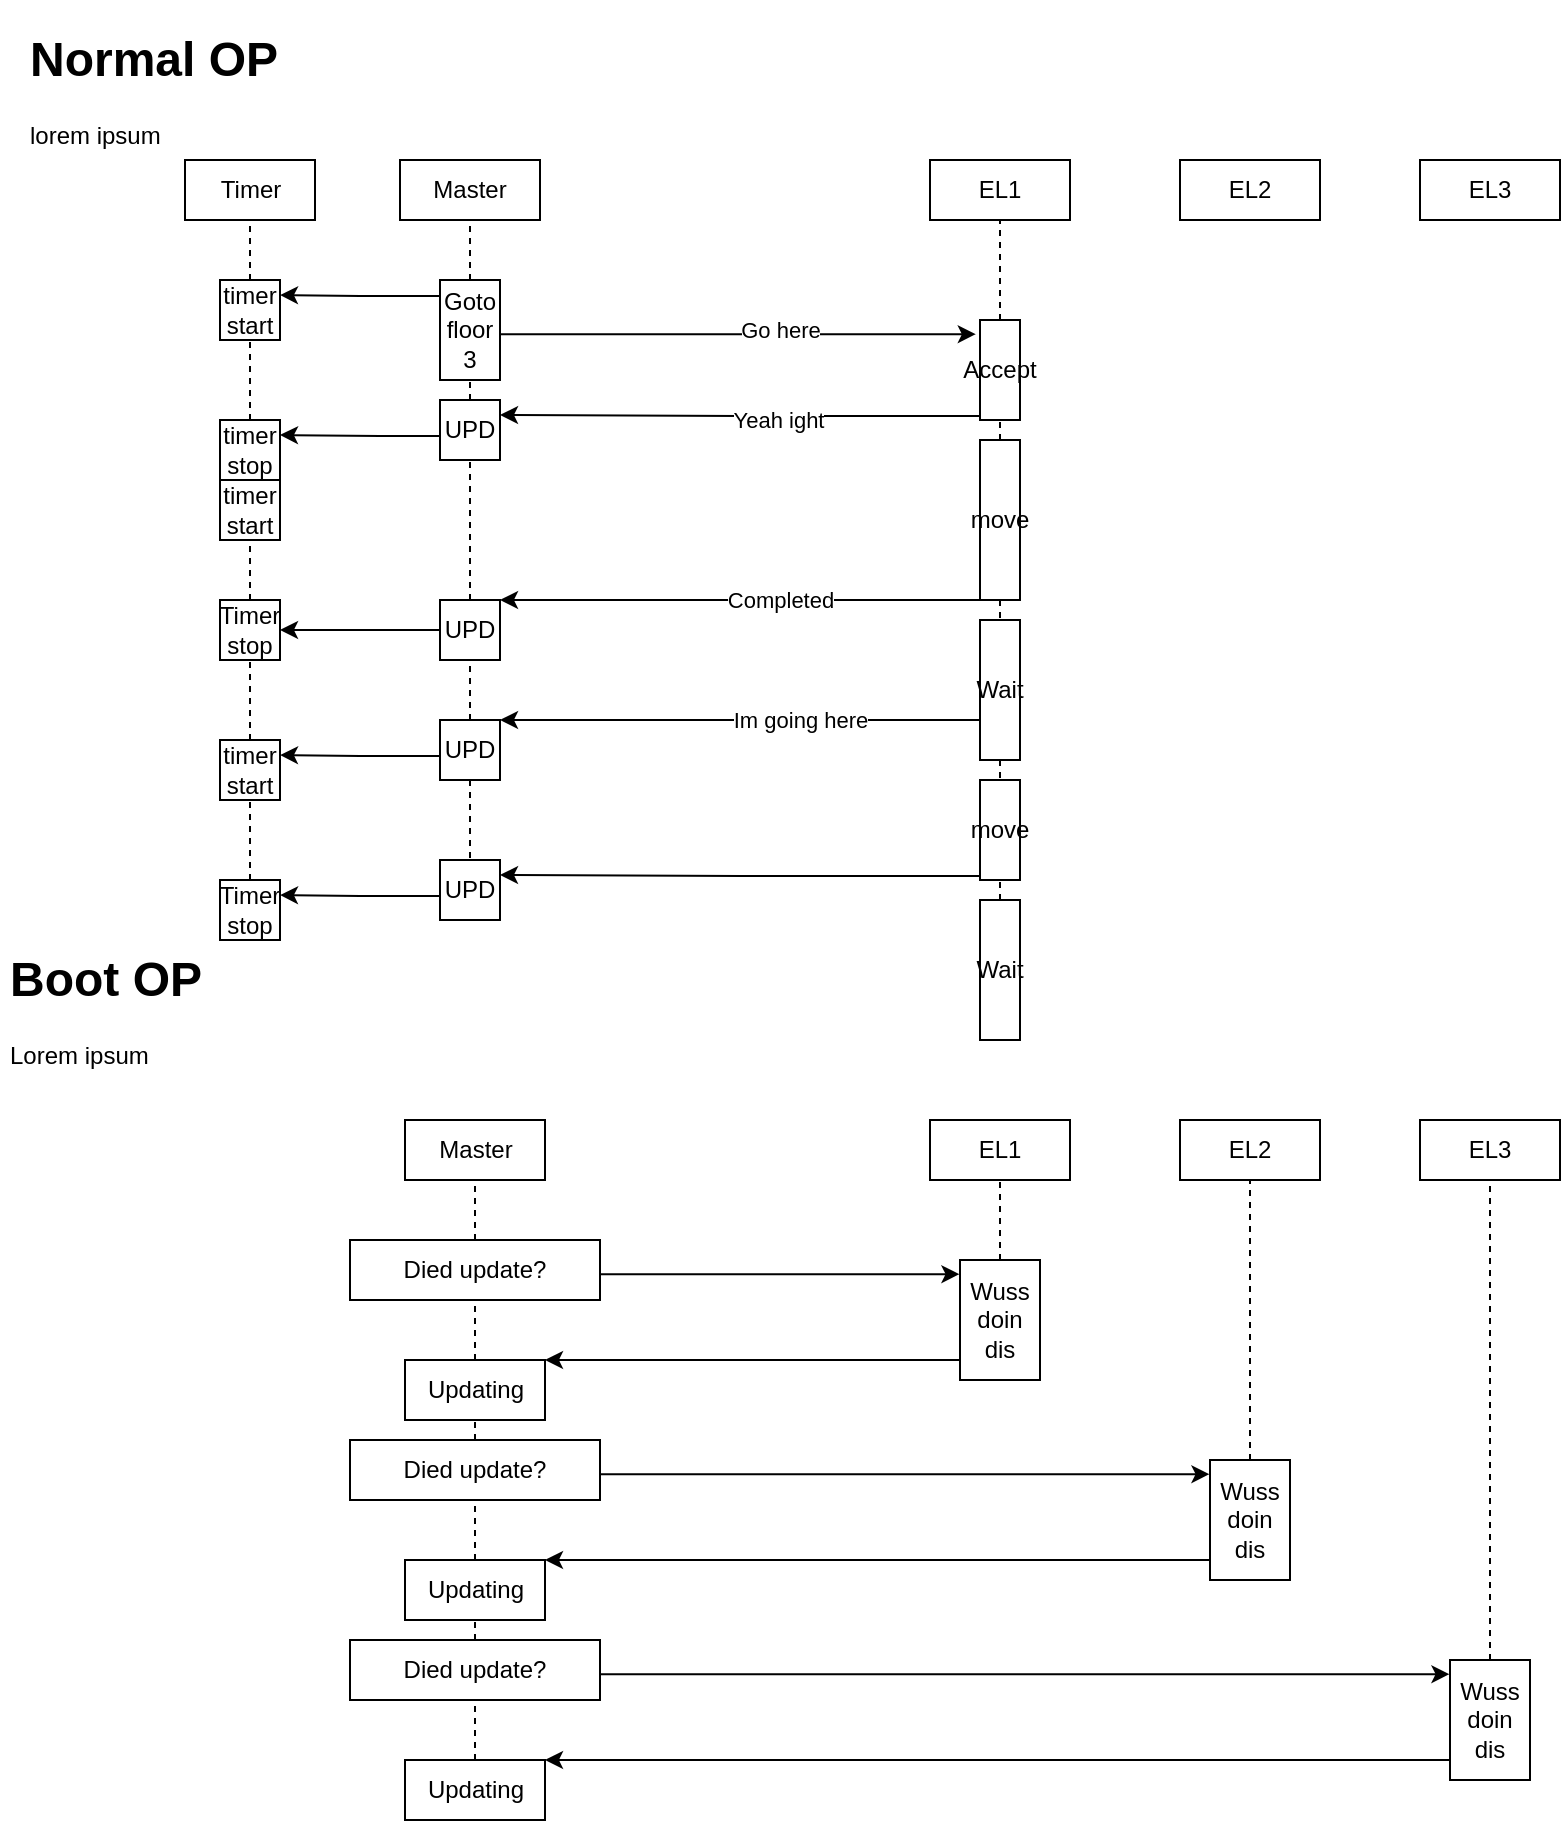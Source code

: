 <mxfile version="15.9.1" type="device"><diagram id="T0W9QhTTFCzbgpTDIzI1" name="Page-1"><mxGraphModel dx="1422" dy="737" grid="1" gridSize="10" guides="1" tooltips="1" connect="1" arrows="1" fold="1" page="1" pageScale="1" pageWidth="850" pageHeight="1100" math="0" shadow="0"><root><mxCell id="0"/><mxCell id="1" parent="0"/><mxCell id="XxJc476vWepc84doUB1_-2" value="Master" style="rounded=0;whiteSpace=wrap;html=1;" parent="1" vertex="1"><mxGeometry x="200" y="80" width="70" height="30" as="geometry"/></mxCell><mxCell id="XxJc476vWepc84doUB1_-3" value="EL1" style="rounded=0;whiteSpace=wrap;html=1;" parent="1" vertex="1"><mxGeometry x="465" y="80" width="70" height="30" as="geometry"/></mxCell><mxCell id="XxJc476vWepc84doUB1_-4" value="EL2" style="rounded=0;whiteSpace=wrap;html=1;" parent="1" vertex="1"><mxGeometry x="590" y="80" width="70" height="30" as="geometry"/></mxCell><mxCell id="XxJc476vWepc84doUB1_-5" value="EL3" style="rounded=0;whiteSpace=wrap;html=1;" parent="1" vertex="1"><mxGeometry x="710" y="80" width="70" height="30" as="geometry"/></mxCell><mxCell id="XxJc476vWepc84doUB1_-85" style="edgeStyle=orthogonalEdgeStyle;rounded=0;orthogonalLoop=1;jettySize=auto;html=1;exitX=1;exitY=0.5;exitDx=0;exitDy=0;entryX=-0.105;entryY=0.142;entryDx=0;entryDy=0;entryPerimeter=0;" parent="1" source="XxJc476vWepc84doUB1_-8" target="XxJc476vWepc84doUB1_-84" edge="1"><mxGeometry relative="1" as="geometry"><Array as="points"><mxPoint x="250" y="167"/></Array></mxGeometry></mxCell><mxCell id="XxJc476vWepc84doUB1_-88" value="Go here" style="edgeLabel;html=1;align=center;verticalAlign=middle;resizable=0;points=[];" parent="XxJc476vWepc84doUB1_-85" vertex="1" connectable="0"><mxGeometry x="-0.333" y="-1" relative="1" as="geometry"><mxPoint x="62" y="-3" as="offset"/></mxGeometry></mxCell><mxCell id="-WZfxSAb4rY9F-pq63VQ-7" style="edgeStyle=orthogonalEdgeStyle;rounded=0;orthogonalLoop=1;jettySize=auto;html=1;exitX=0;exitY=0.25;exitDx=0;exitDy=0;entryX=1;entryY=0.25;entryDx=0;entryDy=0;" edge="1" parent="1" source="XxJc476vWepc84doUB1_-8" target="-WZfxSAb4rY9F-pq63VQ-1"><mxGeometry relative="1" as="geometry"><Array as="points"><mxPoint x="220" y="148"/><mxPoint x="180" y="148"/></Array></mxGeometry></mxCell><mxCell id="XxJc476vWepc84doUB1_-8" value="Goto floor 3" style="rounded=0;whiteSpace=wrap;html=1;" parent="1" vertex="1"><mxGeometry x="220" y="140" width="30" height="50" as="geometry"/></mxCell><mxCell id="XxJc476vWepc84doUB1_-10" value="" style="endArrow=none;dashed=1;html=1;rounded=0;exitX=0.5;exitY=0;exitDx=0;exitDy=0;entryX=0.5;entryY=1;entryDx=0;entryDy=0;" parent="1" source="XxJc476vWepc84doUB1_-8" target="XxJc476vWepc84doUB1_-2" edge="1"><mxGeometry width="50" height="50" relative="1" as="geometry"><mxPoint x="400" y="420" as="sourcePoint"/><mxPoint x="450" y="370" as="targetPoint"/></mxGeometry></mxCell><mxCell id="XxJc476vWepc84doUB1_-76" style="edgeStyle=orthogonalEdgeStyle;rounded=0;orthogonalLoop=1;jettySize=auto;html=1;exitX=0;exitY=1;exitDx=0;exitDy=0;entryX=1;entryY=0;entryDx=0;entryDy=0;" parent="1" source="XxJc476vWepc84doUB1_-43" target="XxJc476vWepc84doUB1_-46" edge="1"><mxGeometry relative="1" as="geometry"><Array as="points"><mxPoint x="320" y="300"/><mxPoint x="320" y="300"/></Array></mxGeometry></mxCell><mxCell id="XxJc476vWepc84doUB1_-78" value="Completed" style="edgeLabel;html=1;align=center;verticalAlign=middle;resizable=0;points=[];" parent="XxJc476vWepc84doUB1_-76" vertex="1" connectable="0"><mxGeometry x="-0.342" y="-1" relative="1" as="geometry"><mxPoint x="-21" y="1" as="offset"/></mxGeometry></mxCell><mxCell id="XxJc476vWepc84doUB1_-43" value="move" style="rounded=0;whiteSpace=wrap;html=1;" parent="1" vertex="1"><mxGeometry x="490" y="220" width="20" height="80" as="geometry"/></mxCell><mxCell id="XxJc476vWepc84doUB1_-108" style="edgeStyle=orthogonalEdgeStyle;rounded=0;orthogonalLoop=1;jettySize=auto;html=1;exitX=0;exitY=0.5;exitDx=0;exitDy=0;entryX=1;entryY=0.5;entryDx=0;entryDy=0;" parent="1" source="XxJc476vWepc84doUB1_-46" target="XxJc476vWepc84doUB1_-107" edge="1"><mxGeometry relative="1" as="geometry"/></mxCell><mxCell id="XxJc476vWepc84doUB1_-46" value="UPD" style="rounded=0;whiteSpace=wrap;html=1;" parent="1" vertex="1"><mxGeometry x="220" y="300" width="30" height="30" as="geometry"/></mxCell><mxCell id="XxJc476vWepc84doUB1_-66" style="edgeStyle=orthogonalEdgeStyle;rounded=0;orthogonalLoop=1;jettySize=auto;html=1;exitX=0.5;exitY=1;exitDx=0;exitDy=0;" parent="1" source="XxJc476vWepc84doUB1_-43" target="XxJc476vWepc84doUB1_-43" edge="1"><mxGeometry relative="1" as="geometry"/></mxCell><mxCell id="XxJc476vWepc84doUB1_-82" style="edgeStyle=orthogonalEdgeStyle;rounded=0;orthogonalLoop=1;jettySize=auto;html=1;exitX=0;exitY=0.75;exitDx=0;exitDy=0;entryX=1;entryY=0;entryDx=0;entryDy=0;" parent="1" source="XxJc476vWepc84doUB1_-69" target="XxJc476vWepc84doUB1_-72" edge="1"><mxGeometry relative="1" as="geometry"><Array as="points"><mxPoint x="490" y="360"/></Array></mxGeometry></mxCell><mxCell id="XxJc476vWepc84doUB1_-83" value="Im going here" style="edgeLabel;html=1;align=center;verticalAlign=middle;resizable=0;points=[];" parent="XxJc476vWepc84doUB1_-82" vertex="1" connectable="0"><mxGeometry x="-0.122" y="2" relative="1" as="geometry"><mxPoint x="14" y="-2" as="offset"/></mxGeometry></mxCell><mxCell id="XxJc476vWepc84doUB1_-69" value="Wait" style="rounded=0;whiteSpace=wrap;html=1;" parent="1" vertex="1"><mxGeometry x="490" y="310" width="20" height="70" as="geometry"/></mxCell><mxCell id="XxJc476vWepc84doUB1_-144" style="edgeStyle=orthogonalEdgeStyle;rounded=0;orthogonalLoop=1;jettySize=auto;html=1;exitX=0;exitY=0.5;exitDx=0;exitDy=0;entryX=1;entryY=0.25;entryDx=0;entryDy=0;" parent="1" source="XxJc476vWepc84doUB1_-72" target="XxJc476vWepc84doUB1_-142" edge="1"><mxGeometry relative="1" as="geometry"><Array as="points"><mxPoint x="220" y="378"/><mxPoint x="180" y="378"/></Array></mxGeometry></mxCell><mxCell id="XxJc476vWepc84doUB1_-72" value="UPD" style="rounded=0;whiteSpace=wrap;html=1;" parent="1" vertex="1"><mxGeometry x="220" y="360" width="30" height="30" as="geometry"/></mxCell><mxCell id="XxJc476vWepc84doUB1_-87" style="edgeStyle=orthogonalEdgeStyle;rounded=0;orthogonalLoop=1;jettySize=auto;html=1;exitX=0;exitY=1;exitDx=0;exitDy=0;entryX=1;entryY=0.25;entryDx=0;entryDy=0;" parent="1" source="XxJc476vWepc84doUB1_-84" target="XxJc476vWepc84doUB1_-86" edge="1"><mxGeometry relative="1" as="geometry"><Array as="points"><mxPoint x="490" y="208"/><mxPoint x="370" y="208"/></Array></mxGeometry></mxCell><mxCell id="XxJc476vWepc84doUB1_-89" value="Yeah ight" style="edgeLabel;html=1;align=center;verticalAlign=middle;resizable=0;points=[];" parent="XxJc476vWepc84doUB1_-87" vertex="1" connectable="0"><mxGeometry x="0.371" y="1" relative="1" as="geometry"><mxPoint x="63" y="1" as="offset"/></mxGeometry></mxCell><mxCell id="XxJc476vWepc84doUB1_-84" value="Accept" style="rounded=0;whiteSpace=wrap;html=1;" parent="1" vertex="1"><mxGeometry x="490" y="160" width="20" height="50" as="geometry"/></mxCell><mxCell id="-WZfxSAb4rY9F-pq63VQ-3" style="edgeStyle=orthogonalEdgeStyle;rounded=0;orthogonalLoop=1;jettySize=auto;html=1;exitX=0;exitY=0.5;exitDx=0;exitDy=0;entryX=1;entryY=0.25;entryDx=0;entryDy=0;" edge="1" parent="1" source="XxJc476vWepc84doUB1_-86" target="XxJc476vWepc84doUB1_-105"><mxGeometry relative="1" as="geometry"><Array as="points"><mxPoint x="220" y="218"/><mxPoint x="190" y="218"/></Array></mxGeometry></mxCell><mxCell id="XxJc476vWepc84doUB1_-86" value="UPD" style="rounded=0;whiteSpace=wrap;html=1;" parent="1" vertex="1"><mxGeometry x="220" y="200" width="30" height="30" as="geometry"/></mxCell><mxCell id="XxJc476vWepc84doUB1_-90" value="" style="endArrow=none;dashed=1;html=1;rounded=0;entryX=0.5;entryY=1;entryDx=0;entryDy=0;exitX=0.5;exitY=0;exitDx=0;exitDy=0;" parent="1" source="XxJc476vWepc84doUB1_-84" target="XxJc476vWepc84doUB1_-3" edge="1"><mxGeometry width="50" height="50" relative="1" as="geometry"><mxPoint x="530" y="210" as="sourcePoint"/><mxPoint x="580" y="160" as="targetPoint"/></mxGeometry></mxCell><mxCell id="XxJc476vWepc84doUB1_-93" value="" style="endArrow=none;dashed=1;html=1;rounded=0;entryX=0.5;entryY=1;entryDx=0;entryDy=0;exitX=0.5;exitY=0;exitDx=0;exitDy=0;" parent="1" source="XxJc476vWepc84doUB1_-43" target="XxJc476vWepc84doUB1_-84" edge="1"><mxGeometry width="50" height="50" relative="1" as="geometry"><mxPoint x="670" y="310" as="sourcePoint"/><mxPoint x="720" y="260" as="targetPoint"/></mxGeometry></mxCell><mxCell id="XxJc476vWepc84doUB1_-94" value="" style="endArrow=none;dashed=1;html=1;rounded=0;exitX=0.5;exitY=1;exitDx=0;exitDy=0;entryX=0.5;entryY=0;entryDx=0;entryDy=0;" parent="1" source="XxJc476vWepc84doUB1_-43" target="XxJc476vWepc84doUB1_-69" edge="1"><mxGeometry width="50" height="50" relative="1" as="geometry"><mxPoint x="670" y="310" as="sourcePoint"/><mxPoint x="720" y="260" as="targetPoint"/></mxGeometry></mxCell><mxCell id="XxJc476vWepc84doUB1_-95" value="" style="endArrow=none;dashed=1;html=1;rounded=0;entryX=0.5;entryY=1;entryDx=0;entryDy=0;exitX=0.5;exitY=0;exitDx=0;exitDy=0;" parent="1" source="XxJc476vWepc84doUB1_-86" target="XxJc476vWepc84doUB1_-8" edge="1"><mxGeometry width="50" height="50" relative="1" as="geometry"><mxPoint x="160" y="310" as="sourcePoint"/><mxPoint x="210" y="260" as="targetPoint"/></mxGeometry></mxCell><mxCell id="XxJc476vWepc84doUB1_-96" value="" style="endArrow=none;dashed=1;html=1;rounded=0;entryX=0.5;entryY=1;entryDx=0;entryDy=0;exitX=0.5;exitY=0;exitDx=0;exitDy=0;" parent="1" source="XxJc476vWepc84doUB1_-46" target="XxJc476vWepc84doUB1_-86" edge="1"><mxGeometry width="50" height="50" relative="1" as="geometry"><mxPoint x="150" y="290" as="sourcePoint"/><mxPoint x="200" y="240" as="targetPoint"/></mxGeometry></mxCell><mxCell id="XxJc476vWepc84doUB1_-97" value="" style="endArrow=none;dashed=1;html=1;rounded=0;entryX=0.5;entryY=1;entryDx=0;entryDy=0;exitX=0.5;exitY=0;exitDx=0;exitDy=0;" parent="1" source="XxJc476vWepc84doUB1_-72" target="XxJc476vWepc84doUB1_-46" edge="1"><mxGeometry width="50" height="50" relative="1" as="geometry"><mxPoint x="130" y="390" as="sourcePoint"/><mxPoint x="180" y="340" as="targetPoint"/></mxGeometry></mxCell><mxCell id="XxJc476vWepc84doUB1_-98" value="Master" style="rounded=0;whiteSpace=wrap;html=1;" parent="1" vertex="1"><mxGeometry x="202.5" y="560" width="70" height="30" as="geometry"/></mxCell><mxCell id="XxJc476vWepc84doUB1_-99" value="EL1" style="rounded=0;whiteSpace=wrap;html=1;" parent="1" vertex="1"><mxGeometry x="465" y="560" width="70" height="30" as="geometry"/></mxCell><mxCell id="XxJc476vWepc84doUB1_-100" value="EL2" style="rounded=0;whiteSpace=wrap;html=1;" parent="1" vertex="1"><mxGeometry x="590" y="560" width="70" height="30" as="geometry"/></mxCell><mxCell id="XxJc476vWepc84doUB1_-101" value="EL3" style="rounded=0;whiteSpace=wrap;html=1;" parent="1" vertex="1"><mxGeometry x="710" y="560" width="70" height="30" as="geometry"/></mxCell><mxCell id="XxJc476vWepc84doUB1_-102" value="&lt;h1&gt;Normal OP&lt;/h1&gt;&lt;div&gt;lorem ipsum&lt;/div&gt;" style="text;html=1;strokeColor=none;fillColor=none;spacing=5;spacingTop=-20;whiteSpace=wrap;overflow=hidden;rounded=0;" parent="1" vertex="1"><mxGeometry x="10" y="10" width="190" height="120" as="geometry"/></mxCell><mxCell id="XxJc476vWepc84doUB1_-103" value="&lt;h1&gt;Boot OP&lt;/h1&gt;&lt;div&gt;Lorem ipsum&lt;/div&gt;" style="text;html=1;strokeColor=none;fillColor=none;spacing=5;spacingTop=-20;whiteSpace=wrap;overflow=hidden;rounded=0;" parent="1" vertex="1"><mxGeometry y="470" width="190" height="120" as="geometry"/></mxCell><mxCell id="XxJc476vWepc84doUB1_-104" value="Timer" style="rounded=0;whiteSpace=wrap;html=1;" parent="1" vertex="1"><mxGeometry x="92.5" y="80" width="65" height="30" as="geometry"/></mxCell><mxCell id="XxJc476vWepc84doUB1_-105" value="timer stop" style="rounded=0;whiteSpace=wrap;html=1;" parent="1" vertex="1"><mxGeometry x="110" y="210" width="30" height="30" as="geometry"/></mxCell><mxCell id="XxJc476vWepc84doUB1_-107" value="Timer stop" style="rounded=0;whiteSpace=wrap;html=1;" parent="1" vertex="1"><mxGeometry x="110" y="300" width="30" height="30" as="geometry"/></mxCell><mxCell id="XxJc476vWepc84doUB1_-109" value="" style="endArrow=none;dashed=1;html=1;rounded=0;entryX=0.5;entryY=1;entryDx=0;entryDy=0;exitX=0.5;exitY=0;exitDx=0;exitDy=0;startArrow=none;" parent="1" source="-WZfxSAb4rY9F-pq63VQ-1" target="XxJc476vWepc84doUB1_-104" edge="1"><mxGeometry width="50" height="50" relative="1" as="geometry"><mxPoint x="110" y="160" as="sourcePoint"/><mxPoint x="160" y="110" as="targetPoint"/></mxGeometry></mxCell><mxCell id="XxJc476vWepc84doUB1_-111" value="" style="endArrow=none;dashed=1;html=1;rounded=0;entryX=0.5;entryY=1;entryDx=0;entryDy=0;exitX=0.5;exitY=0;exitDx=0;exitDy=0;" parent="1" source="XxJc476vWepc84doUB1_-107" target="XxJc476vWepc84doUB1_-105" edge="1"><mxGeometry width="50" height="50" relative="1" as="geometry"><mxPoint x="110" y="280" as="sourcePoint"/><mxPoint x="160" y="230" as="targetPoint"/></mxGeometry></mxCell><mxCell id="XxJc476vWepc84doUB1_-115" style="edgeStyle=orthogonalEdgeStyle;rounded=0;orthogonalLoop=1;jettySize=auto;html=1;exitX=1;exitY=0.5;exitDx=0;exitDy=0;entryX=-0.007;entryY=0.118;entryDx=0;entryDy=0;entryPerimeter=0;" parent="1" source="XxJc476vWepc84doUB1_-112" target="XxJc476vWepc84doUB1_-114" edge="1"><mxGeometry relative="1" as="geometry"><Array as="points"><mxPoint x="300" y="637"/></Array></mxGeometry></mxCell><mxCell id="XxJc476vWepc84doUB1_-112" value="Died update?" style="rounded=0;whiteSpace=wrap;html=1;" parent="1" vertex="1"><mxGeometry x="175" y="620" width="125" height="30" as="geometry"/></mxCell><mxCell id="XxJc476vWepc84doUB1_-113" value="Updating" style="rounded=0;whiteSpace=wrap;html=1;" parent="1" vertex="1"><mxGeometry x="202.5" y="680" width="70" height="30" as="geometry"/></mxCell><mxCell id="XxJc476vWepc84doUB1_-116" style="edgeStyle=orthogonalEdgeStyle;rounded=0;orthogonalLoop=1;jettySize=auto;html=1;exitX=0;exitY=0.75;exitDx=0;exitDy=0;entryX=1;entryY=0;entryDx=0;entryDy=0;" parent="1" source="XxJc476vWepc84doUB1_-114" target="XxJc476vWepc84doUB1_-113" edge="1"><mxGeometry relative="1" as="geometry"><Array as="points"><mxPoint x="480" y="680"/></Array></mxGeometry></mxCell><mxCell id="XxJc476vWepc84doUB1_-114" value="Wuss doin dis" style="rounded=0;whiteSpace=wrap;html=1;" parent="1" vertex="1"><mxGeometry x="480" y="630" width="40" height="60" as="geometry"/></mxCell><mxCell id="XxJc476vWepc84doUB1_-117" style="edgeStyle=orthogonalEdgeStyle;rounded=0;orthogonalLoop=1;jettySize=auto;html=1;exitX=1;exitY=0.5;exitDx=0;exitDy=0;entryX=-0.007;entryY=0.118;entryDx=0;entryDy=0;entryPerimeter=0;" parent="1" source="XxJc476vWepc84doUB1_-118" target="XxJc476vWepc84doUB1_-121" edge="1"><mxGeometry relative="1" as="geometry"><Array as="points"><mxPoint x="300" y="737"/></Array></mxGeometry></mxCell><mxCell id="XxJc476vWepc84doUB1_-118" value="Died update?" style="rounded=0;whiteSpace=wrap;html=1;" parent="1" vertex="1"><mxGeometry x="175" y="720" width="125" height="30" as="geometry"/></mxCell><mxCell id="XxJc476vWepc84doUB1_-119" value="Updating" style="rounded=0;whiteSpace=wrap;html=1;" parent="1" vertex="1"><mxGeometry x="202.5" y="780" width="70" height="30" as="geometry"/></mxCell><mxCell id="XxJc476vWepc84doUB1_-120" style="edgeStyle=orthogonalEdgeStyle;rounded=0;orthogonalLoop=1;jettySize=auto;html=1;exitX=0;exitY=0.75;exitDx=0;exitDy=0;entryX=1;entryY=0;entryDx=0;entryDy=0;" parent="1" source="XxJc476vWepc84doUB1_-121" target="XxJc476vWepc84doUB1_-119" edge="1"><mxGeometry relative="1" as="geometry"><Array as="points"><mxPoint x="605" y="780"/></Array></mxGeometry></mxCell><mxCell id="XxJc476vWepc84doUB1_-121" value="Wuss doin dis" style="rounded=0;whiteSpace=wrap;html=1;" parent="1" vertex="1"><mxGeometry x="605" y="730" width="40" height="60" as="geometry"/></mxCell><mxCell id="XxJc476vWepc84doUB1_-122" style="edgeStyle=orthogonalEdgeStyle;rounded=0;orthogonalLoop=1;jettySize=auto;html=1;exitX=1;exitY=0.5;exitDx=0;exitDy=0;entryX=-0.007;entryY=0.118;entryDx=0;entryDy=0;entryPerimeter=0;" parent="1" source="XxJc476vWepc84doUB1_-123" target="XxJc476vWepc84doUB1_-126" edge="1"><mxGeometry relative="1" as="geometry"><Array as="points"><mxPoint x="300" y="837"/></Array></mxGeometry></mxCell><mxCell id="XxJc476vWepc84doUB1_-123" value="Died update?" style="rounded=0;whiteSpace=wrap;html=1;" parent="1" vertex="1"><mxGeometry x="175" y="820" width="125" height="30" as="geometry"/></mxCell><mxCell id="XxJc476vWepc84doUB1_-124" value="Updating" style="rounded=0;whiteSpace=wrap;html=1;" parent="1" vertex="1"><mxGeometry x="202.5" y="880" width="70" height="30" as="geometry"/></mxCell><mxCell id="XxJc476vWepc84doUB1_-125" style="edgeStyle=orthogonalEdgeStyle;rounded=0;orthogonalLoop=1;jettySize=auto;html=1;exitX=0;exitY=0.75;exitDx=0;exitDy=0;entryX=1;entryY=0;entryDx=0;entryDy=0;" parent="1" source="XxJc476vWepc84doUB1_-126" target="XxJc476vWepc84doUB1_-124" edge="1"><mxGeometry relative="1" as="geometry"><Array as="points"><mxPoint x="725" y="880"/></Array></mxGeometry></mxCell><mxCell id="XxJc476vWepc84doUB1_-126" value="Wuss doin dis" style="rounded=0;whiteSpace=wrap;html=1;" parent="1" vertex="1"><mxGeometry x="725" y="830" width="40" height="60" as="geometry"/></mxCell><mxCell id="XxJc476vWepc84doUB1_-127" value="" style="endArrow=none;dashed=1;html=1;rounded=0;entryX=0.5;entryY=1;entryDx=0;entryDy=0;exitX=0.5;exitY=0;exitDx=0;exitDy=0;" parent="1" source="XxJc476vWepc84doUB1_-126" target="XxJc476vWepc84doUB1_-101" edge="1"><mxGeometry width="50" height="50" relative="1" as="geometry"><mxPoint x="550" y="830" as="sourcePoint"/><mxPoint x="600" y="780" as="targetPoint"/></mxGeometry></mxCell><mxCell id="XxJc476vWepc84doUB1_-128" value="" style="endArrow=none;dashed=1;html=1;rounded=0;entryX=0.5;entryY=1;entryDx=0;entryDy=0;exitX=0.5;exitY=0;exitDx=0;exitDy=0;" parent="1" source="XxJc476vWepc84doUB1_-121" target="XxJc476vWepc84doUB1_-100" edge="1"><mxGeometry width="50" height="50" relative="1" as="geometry"><mxPoint x="600" y="650" as="sourcePoint"/><mxPoint x="650" y="600" as="targetPoint"/></mxGeometry></mxCell><mxCell id="XxJc476vWepc84doUB1_-129" value="" style="endArrow=none;dashed=1;html=1;rounded=0;entryX=0.5;entryY=1;entryDx=0;entryDy=0;exitX=0.5;exitY=0;exitDx=0;exitDy=0;" parent="1" source="XxJc476vWepc84doUB1_-114" target="XxJc476vWepc84doUB1_-99" edge="1"><mxGeometry width="50" height="50" relative="1" as="geometry"><mxPoint x="370" y="630" as="sourcePoint"/><mxPoint x="420" y="580" as="targetPoint"/></mxGeometry></mxCell><mxCell id="XxJc476vWepc84doUB1_-130" value="" style="endArrow=none;dashed=1;html=1;rounded=0;entryX=0.5;entryY=1;entryDx=0;entryDy=0;exitX=0.5;exitY=0;exitDx=0;exitDy=0;" parent="1" source="XxJc476vWepc84doUB1_-112" target="XxJc476vWepc84doUB1_-98" edge="1"><mxGeometry width="50" height="50" relative="1" as="geometry"><mxPoint x="110" y="750" as="sourcePoint"/><mxPoint x="160" y="700" as="targetPoint"/></mxGeometry></mxCell><mxCell id="XxJc476vWepc84doUB1_-132" value="" style="endArrow=none;dashed=1;html=1;rounded=0;entryX=0.5;entryY=1;entryDx=0;entryDy=0;exitX=0.5;exitY=0;exitDx=0;exitDy=0;" parent="1" source="XxJc476vWepc84doUB1_-113" target="XxJc476vWepc84doUB1_-112" edge="1"><mxGeometry width="50" height="50" relative="1" as="geometry"><mxPoint x="540" y="840" as="sourcePoint"/><mxPoint x="590" y="790" as="targetPoint"/></mxGeometry></mxCell><mxCell id="XxJc476vWepc84doUB1_-133" value="" style="endArrow=none;dashed=1;html=1;rounded=0;entryX=0.5;entryY=1;entryDx=0;entryDy=0;exitX=0.5;exitY=0;exitDx=0;exitDy=0;" parent="1" source="XxJc476vWepc84doUB1_-118" target="XxJc476vWepc84doUB1_-113" edge="1"><mxGeometry width="50" height="50" relative="1" as="geometry"><mxPoint x="540" y="840" as="sourcePoint"/><mxPoint x="590" y="790" as="targetPoint"/></mxGeometry></mxCell><mxCell id="XxJc476vWepc84doUB1_-134" value="" style="endArrow=none;dashed=1;html=1;rounded=0;entryX=0.5;entryY=1;entryDx=0;entryDy=0;exitX=0.5;exitY=0;exitDx=0;exitDy=0;" parent="1" source="XxJc476vWepc84doUB1_-119" target="XxJc476vWepc84doUB1_-118" edge="1"><mxGeometry width="50" height="50" relative="1" as="geometry"><mxPoint x="80" y="880" as="sourcePoint"/><mxPoint x="130" y="830" as="targetPoint"/></mxGeometry></mxCell><mxCell id="XxJc476vWepc84doUB1_-135" value="" style="endArrow=none;dashed=1;html=1;rounded=0;entryX=0.5;entryY=1;entryDx=0;entryDy=0;exitX=0.5;exitY=0;exitDx=0;exitDy=0;" parent="1" source="XxJc476vWepc84doUB1_-123" target="XxJc476vWepc84doUB1_-119" edge="1"><mxGeometry width="50" height="50" relative="1" as="geometry"><mxPoint x="540" y="840" as="sourcePoint"/><mxPoint x="590" y="790" as="targetPoint"/></mxGeometry></mxCell><mxCell id="XxJc476vWepc84doUB1_-136" value="" style="endArrow=none;dashed=1;html=1;rounded=0;entryX=0.5;entryY=1;entryDx=0;entryDy=0;exitX=0.5;exitY=0;exitDx=0;exitDy=0;" parent="1" source="XxJc476vWepc84doUB1_-124" target="XxJc476vWepc84doUB1_-123" edge="1"><mxGeometry width="50" height="50" relative="1" as="geometry"><mxPoint x="540" y="840" as="sourcePoint"/><mxPoint x="590" y="790" as="targetPoint"/></mxGeometry></mxCell><mxCell id="XxJc476vWepc84doUB1_-142" value="timer start" style="rounded=0;whiteSpace=wrap;html=1;" parent="1" vertex="1"><mxGeometry x="110" y="370" width="30" height="30" as="geometry"/></mxCell><mxCell id="XxJc476vWepc84doUB1_-145" value="" style="endArrow=none;dashed=1;html=1;rounded=0;entryX=0.5;entryY=1;entryDx=0;entryDy=0;exitX=0.5;exitY=0;exitDx=0;exitDy=0;" parent="1" source="XxJc476vWepc84doUB1_-142" target="XxJc476vWepc84doUB1_-107" edge="1"><mxGeometry width="50" height="50" relative="1" as="geometry"><mxPoint x="400" y="370" as="sourcePoint"/><mxPoint x="450" y="320" as="targetPoint"/></mxGeometry></mxCell><mxCell id="XxJc476vWepc84doUB1_-147" value="Timer stop" style="rounded=0;whiteSpace=wrap;html=1;" parent="1" vertex="1"><mxGeometry x="110" y="440" width="30" height="30" as="geometry"/></mxCell><mxCell id="XxJc476vWepc84doUB1_-154" style="edgeStyle=orthogonalEdgeStyle;rounded=0;orthogonalLoop=1;jettySize=auto;html=1;exitX=0;exitY=1;exitDx=0;exitDy=0;entryX=1;entryY=0.25;entryDx=0;entryDy=0;" parent="1" source="XxJc476vWepc84doUB1_-148" target="XxJc476vWepc84doUB1_-153" edge="1"><mxGeometry relative="1" as="geometry"><Array as="points"><mxPoint x="490" y="438"/><mxPoint x="370" y="438"/></Array></mxGeometry></mxCell><mxCell id="XxJc476vWepc84doUB1_-148" value="move" style="rounded=0;whiteSpace=wrap;html=1;" parent="1" vertex="1"><mxGeometry x="490" y="390" width="20" height="50" as="geometry"/></mxCell><mxCell id="XxJc476vWepc84doUB1_-151" value="" style="endArrow=none;dashed=1;html=1;rounded=0;entryX=0.5;entryY=1;entryDx=0;entryDy=0;exitX=0.5;exitY=0;exitDx=0;exitDy=0;" parent="1" source="XxJc476vWepc84doUB1_-147" target="XxJc476vWepc84doUB1_-142" edge="1"><mxGeometry width="50" height="50" relative="1" as="geometry"><mxPoint x="400" y="370" as="sourcePoint"/><mxPoint x="450" y="320" as="targetPoint"/></mxGeometry></mxCell><mxCell id="XxJc476vWepc84doUB1_-152" value="" style="endArrow=none;dashed=1;html=1;rounded=0;exitX=0.5;exitY=1;exitDx=0;exitDy=0;entryX=0.5;entryY=0;entryDx=0;entryDy=0;" parent="1" source="XxJc476vWepc84doUB1_-69" target="XxJc476vWepc84doUB1_-148" edge="1"><mxGeometry width="50" height="50" relative="1" as="geometry"><mxPoint x="530" y="420" as="sourcePoint"/><mxPoint x="580" y="370" as="targetPoint"/></mxGeometry></mxCell><mxCell id="XxJc476vWepc84doUB1_-155" style="edgeStyle=orthogonalEdgeStyle;rounded=0;orthogonalLoop=1;jettySize=auto;html=1;exitX=0;exitY=0.5;exitDx=0;exitDy=0;entryX=1;entryY=0.25;entryDx=0;entryDy=0;" parent="1" source="XxJc476vWepc84doUB1_-153" target="XxJc476vWepc84doUB1_-147" edge="1"><mxGeometry relative="1" as="geometry"><Array as="points"><mxPoint x="220" y="448"/><mxPoint x="180" y="448"/></Array></mxGeometry></mxCell><mxCell id="XxJc476vWepc84doUB1_-153" value="UPD" style="rounded=0;whiteSpace=wrap;html=1;" parent="1" vertex="1"><mxGeometry x="220" y="430" width="30" height="30" as="geometry"/></mxCell><mxCell id="XxJc476vWepc84doUB1_-156" value="" style="endArrow=none;dashed=1;html=1;rounded=0;exitX=0.5;exitY=1;exitDx=0;exitDy=0;entryX=0.5;entryY=0;entryDx=0;entryDy=0;" parent="1" source="XxJc476vWepc84doUB1_-72" target="XxJc476vWepc84doUB1_-153" edge="1"><mxGeometry width="50" height="50" relative="1" as="geometry"><mxPoint x="320" y="370" as="sourcePoint"/><mxPoint x="370" y="320" as="targetPoint"/></mxGeometry></mxCell><mxCell id="XxJc476vWepc84doUB1_-158" value="Wait" style="rounded=0;whiteSpace=wrap;html=1;" parent="1" vertex="1"><mxGeometry x="490" y="450" width="20" height="70" as="geometry"/></mxCell><mxCell id="XxJc476vWepc84doUB1_-159" value="" style="endArrow=none;dashed=1;html=1;rounded=0;entryX=0.5;entryY=1;entryDx=0;entryDy=0;exitX=0.5;exitY=0;exitDx=0;exitDy=0;" parent="1" source="XxJc476vWepc84doUB1_-158" target="XxJc476vWepc84doUB1_-148" edge="1"><mxGeometry width="50" height="50" relative="1" as="geometry"><mxPoint x="320" y="370" as="sourcePoint"/><mxPoint x="370" y="320" as="targetPoint"/></mxGeometry></mxCell><mxCell id="-WZfxSAb4rY9F-pq63VQ-1" value="timer start" style="rounded=0;whiteSpace=wrap;html=1;" vertex="1" parent="1"><mxGeometry x="110" y="140" width="30" height="30" as="geometry"/></mxCell><mxCell id="-WZfxSAb4rY9F-pq63VQ-2" value="" style="endArrow=none;dashed=1;html=1;rounded=0;entryX=0.5;entryY=1;entryDx=0;entryDy=0;exitX=0.5;exitY=0;exitDx=0;exitDy=0;" edge="1" parent="1" source="XxJc476vWepc84doUB1_-105" target="-WZfxSAb4rY9F-pq63VQ-1"><mxGeometry width="50" height="50" relative="1" as="geometry"><mxPoint x="125" y="200" as="sourcePoint"/><mxPoint x="125" y="110" as="targetPoint"/></mxGeometry></mxCell><mxCell id="-WZfxSAb4rY9F-pq63VQ-6" value="timer start" style="rounded=0;whiteSpace=wrap;html=1;" vertex="1" parent="1"><mxGeometry x="110" y="240" width="30" height="30" as="geometry"/></mxCell></root></mxGraphModel></diagram></mxfile>